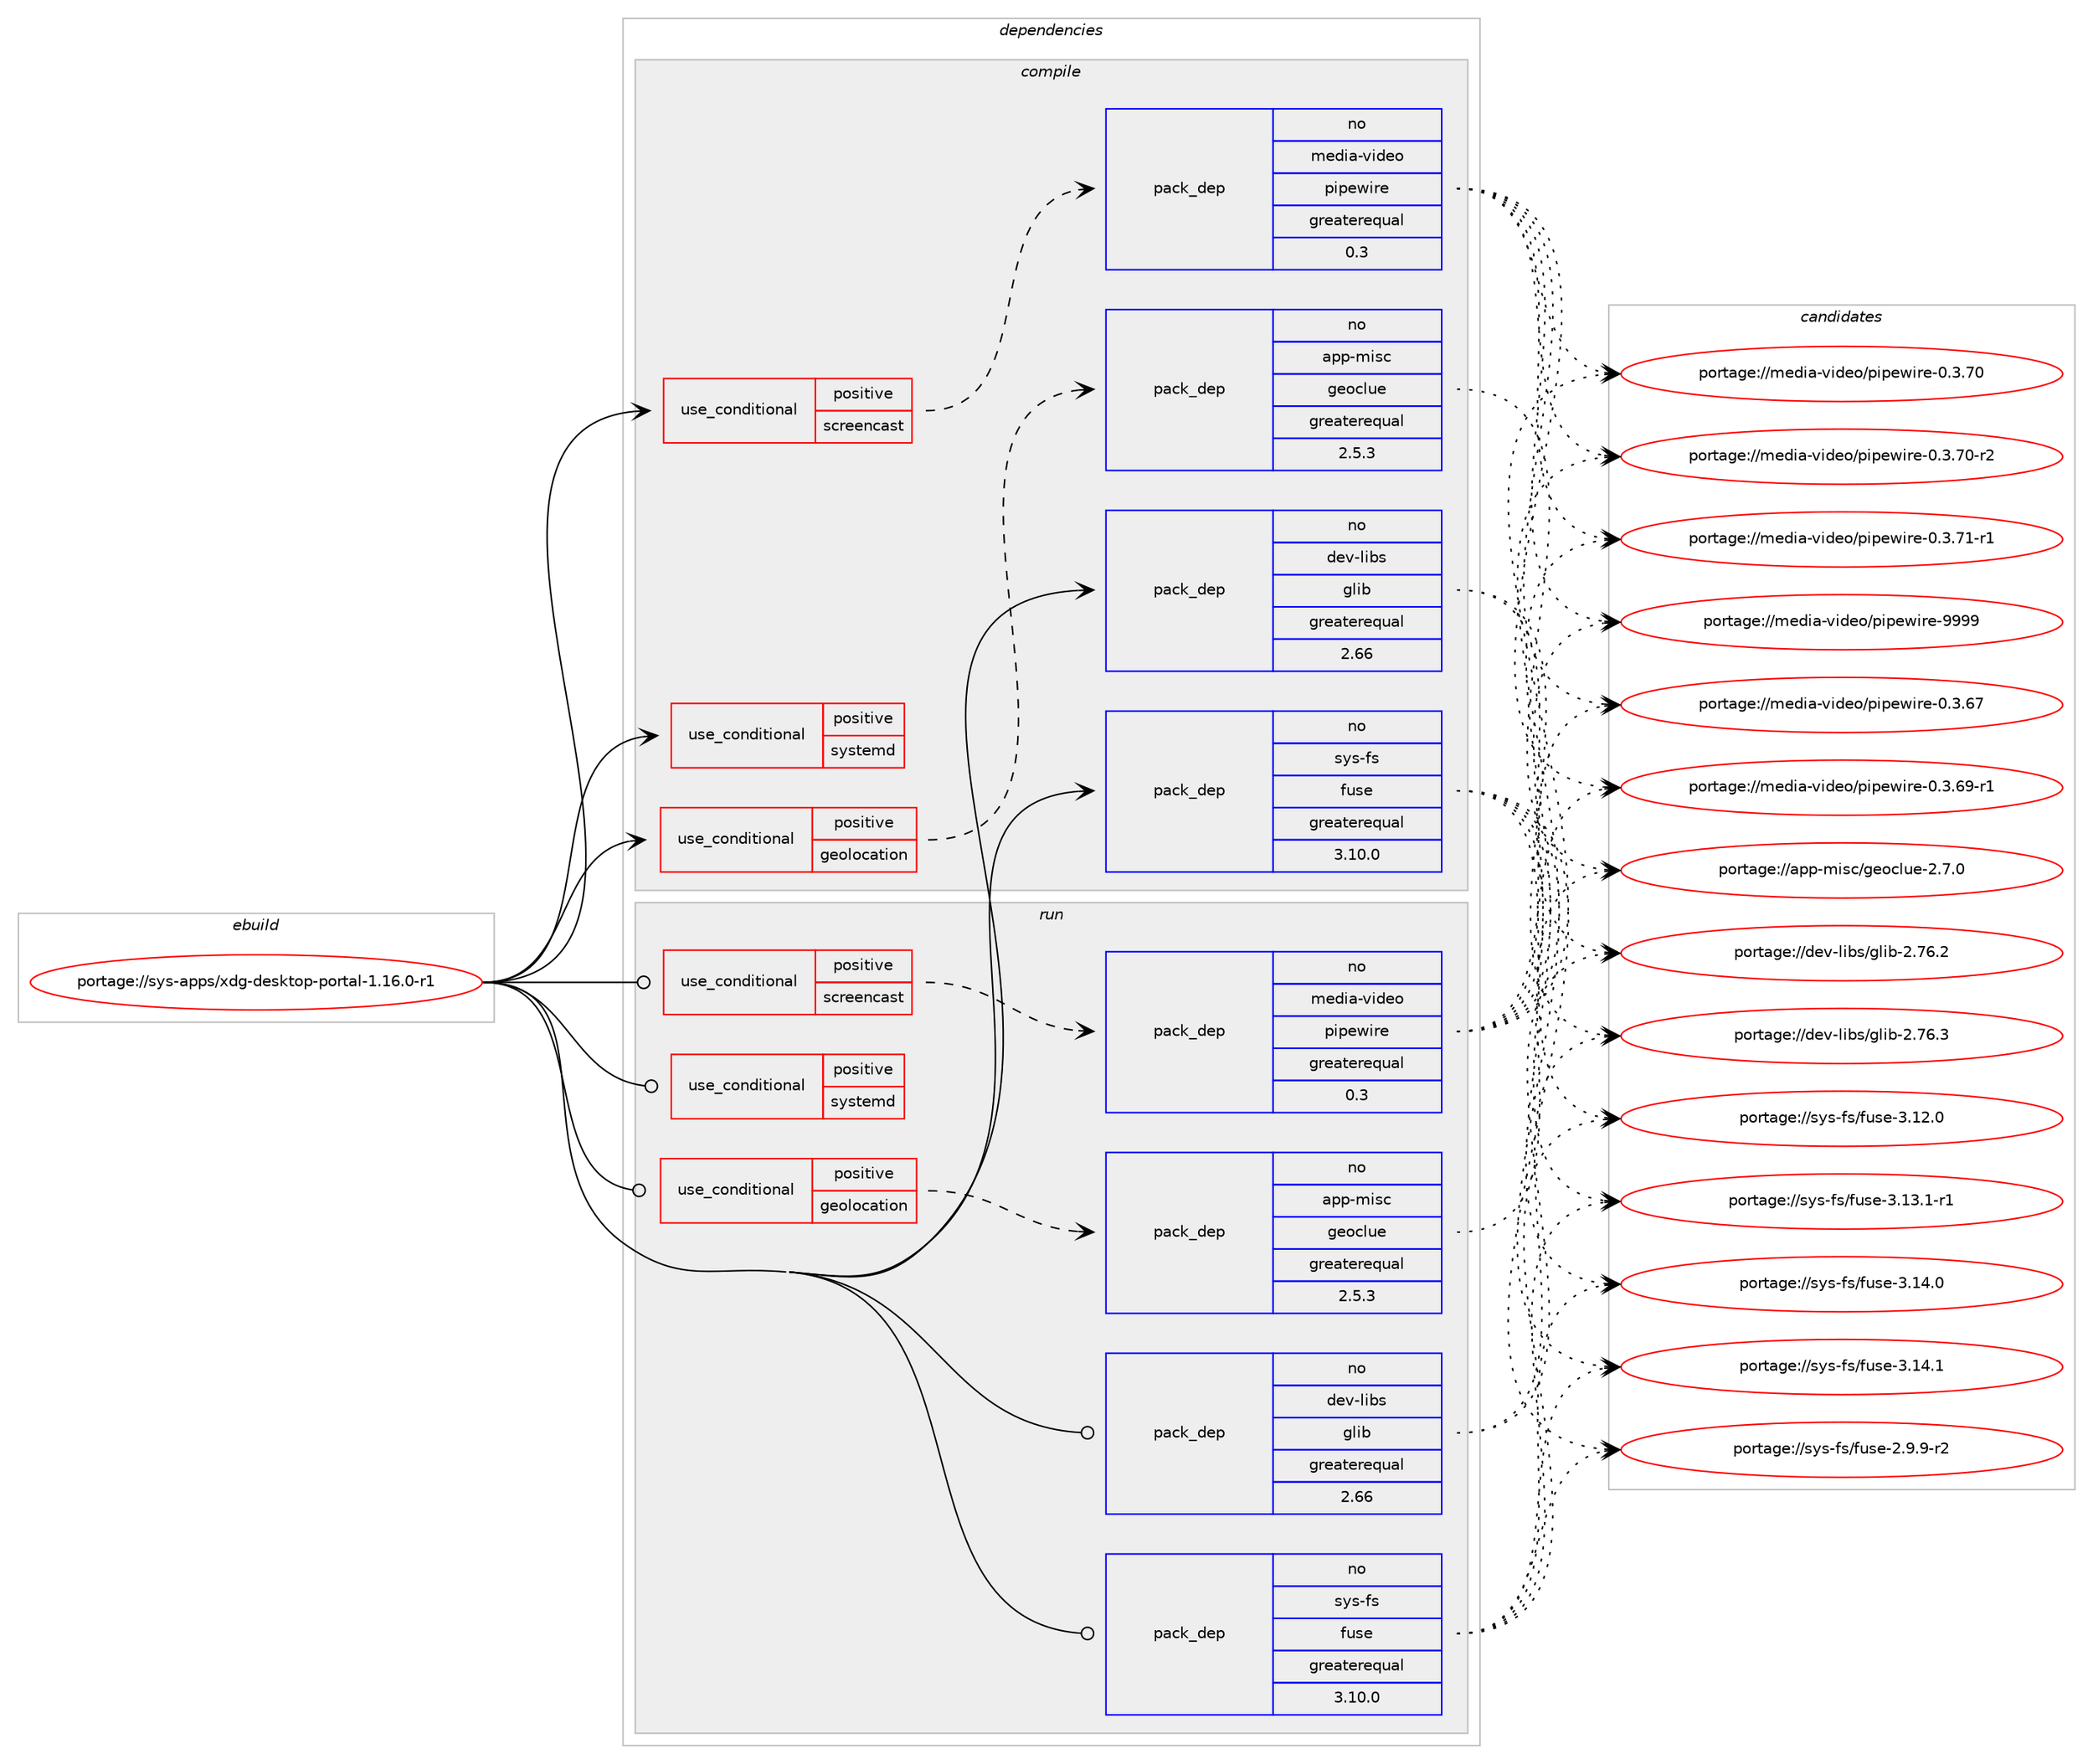 digraph prolog {

# *************
# Graph options
# *************

newrank=true;
concentrate=true;
compound=true;
graph [rankdir=LR,fontname=Helvetica,fontsize=10,ranksep=1.5];#, ranksep=2.5, nodesep=0.2];
edge  [arrowhead=vee];
node  [fontname=Helvetica,fontsize=10];

# **********
# The ebuild
# **********

subgraph cluster_leftcol {
color=gray;
rank=same;
label=<<i>ebuild</i>>;
id [label="portage://sys-apps/xdg-desktop-portal-1.16.0-r1", color=red, width=4, href="../sys-apps/xdg-desktop-portal-1.16.0-r1.svg"];
}

# ****************
# The dependencies
# ****************

subgraph cluster_midcol {
color=gray;
label=<<i>dependencies</i>>;
subgraph cluster_compile {
fillcolor="#eeeeee";
style=filled;
label=<<i>compile</i>>;
subgraph cond2912 {
dependency4175 [label=<<TABLE BORDER="0" CELLBORDER="1" CELLSPACING="0" CELLPADDING="4"><TR><TD ROWSPAN="3" CELLPADDING="10">use_conditional</TD></TR><TR><TD>positive</TD></TR><TR><TD>geolocation</TD></TR></TABLE>>, shape=none, color=red];
subgraph pack1238 {
dependency4176 [label=<<TABLE BORDER="0" CELLBORDER="1" CELLSPACING="0" CELLPADDING="4" WIDTH="220"><TR><TD ROWSPAN="6" CELLPADDING="30">pack_dep</TD></TR><TR><TD WIDTH="110">no</TD></TR><TR><TD>app-misc</TD></TR><TR><TD>geoclue</TD></TR><TR><TD>greaterequal</TD></TR><TR><TD>2.5.3</TD></TR></TABLE>>, shape=none, color=blue];
}
dependency4175:e -> dependency4176:w [weight=20,style="dashed",arrowhead="vee"];
}
id:e -> dependency4175:w [weight=20,style="solid",arrowhead="vee"];
subgraph cond2913 {
dependency4177 [label=<<TABLE BORDER="0" CELLBORDER="1" CELLSPACING="0" CELLPADDING="4"><TR><TD ROWSPAN="3" CELLPADDING="10">use_conditional</TD></TR><TR><TD>positive</TD></TR><TR><TD>screencast</TD></TR></TABLE>>, shape=none, color=red];
subgraph pack1239 {
dependency4178 [label=<<TABLE BORDER="0" CELLBORDER="1" CELLSPACING="0" CELLPADDING="4" WIDTH="220"><TR><TD ROWSPAN="6" CELLPADDING="30">pack_dep</TD></TR><TR><TD WIDTH="110">no</TD></TR><TR><TD>media-video</TD></TR><TR><TD>pipewire</TD></TR><TR><TD>greaterequal</TD></TR><TR><TD>0.3</TD></TR></TABLE>>, shape=none, color=blue];
}
dependency4177:e -> dependency4178:w [weight=20,style="dashed",arrowhead="vee"];
}
id:e -> dependency4177:w [weight=20,style="solid",arrowhead="vee"];
subgraph cond2914 {
dependency4179 [label=<<TABLE BORDER="0" CELLBORDER="1" CELLSPACING="0" CELLPADDING="4"><TR><TD ROWSPAN="3" CELLPADDING="10">use_conditional</TD></TR><TR><TD>positive</TD></TR><TR><TD>systemd</TD></TR></TABLE>>, shape=none, color=red];
# *** BEGIN UNKNOWN DEPENDENCY TYPE (TODO) ***
# dependency4179 -> package_dependency(portage://sys-apps/xdg-desktop-portal-1.16.0-r1,install,no,sys-apps,systemd,none,[,,],[],[])
# *** END UNKNOWN DEPENDENCY TYPE (TODO) ***

}
id:e -> dependency4179:w [weight=20,style="solid",arrowhead="vee"];
subgraph pack1240 {
dependency4180 [label=<<TABLE BORDER="0" CELLBORDER="1" CELLSPACING="0" CELLPADDING="4" WIDTH="220"><TR><TD ROWSPAN="6" CELLPADDING="30">pack_dep</TD></TR><TR><TD WIDTH="110">no</TD></TR><TR><TD>dev-libs</TD></TR><TR><TD>glib</TD></TR><TR><TD>greaterequal</TD></TR><TR><TD>2.66</TD></TR></TABLE>>, shape=none, color=blue];
}
id:e -> dependency4180:w [weight=20,style="solid",arrowhead="vee"];
# *** BEGIN UNKNOWN DEPENDENCY TYPE (TODO) ***
# id -> package_dependency(portage://sys-apps/xdg-desktop-portal-1.16.0-r1,install,no,dev-libs,json-glib,none,[,,],[],[])
# *** END UNKNOWN DEPENDENCY TYPE (TODO) ***

subgraph pack1241 {
dependency4181 [label=<<TABLE BORDER="0" CELLBORDER="1" CELLSPACING="0" CELLPADDING="4" WIDTH="220"><TR><TD ROWSPAN="6" CELLPADDING="30">pack_dep</TD></TR><TR><TD WIDTH="110">no</TD></TR><TR><TD>sys-fs</TD></TR><TR><TD>fuse</TD></TR><TR><TD>greaterequal</TD></TR><TR><TD>3.10.0</TD></TR></TABLE>>, shape=none, color=blue];
}
id:e -> dependency4181:w [weight=20,style="solid",arrowhead="vee"];
# *** BEGIN UNKNOWN DEPENDENCY TYPE (TODO) ***
# id -> package_dependency(portage://sys-apps/xdg-desktop-portal-1.16.0-r1,install,no,x11-libs,gdk-pixbuf,none,[,,],[],[])
# *** END UNKNOWN DEPENDENCY TYPE (TODO) ***

}
subgraph cluster_compileandrun {
fillcolor="#eeeeee";
style=filled;
label=<<i>compile and run</i>>;
}
subgraph cluster_run {
fillcolor="#eeeeee";
style=filled;
label=<<i>run</i>>;
subgraph cond2915 {
dependency4182 [label=<<TABLE BORDER="0" CELLBORDER="1" CELLSPACING="0" CELLPADDING="4"><TR><TD ROWSPAN="3" CELLPADDING="10">use_conditional</TD></TR><TR><TD>positive</TD></TR><TR><TD>geolocation</TD></TR></TABLE>>, shape=none, color=red];
subgraph pack1242 {
dependency4183 [label=<<TABLE BORDER="0" CELLBORDER="1" CELLSPACING="0" CELLPADDING="4" WIDTH="220"><TR><TD ROWSPAN="6" CELLPADDING="30">pack_dep</TD></TR><TR><TD WIDTH="110">no</TD></TR><TR><TD>app-misc</TD></TR><TR><TD>geoclue</TD></TR><TR><TD>greaterequal</TD></TR><TR><TD>2.5.3</TD></TR></TABLE>>, shape=none, color=blue];
}
dependency4182:e -> dependency4183:w [weight=20,style="dashed",arrowhead="vee"];
}
id:e -> dependency4182:w [weight=20,style="solid",arrowhead="odot"];
subgraph cond2916 {
dependency4184 [label=<<TABLE BORDER="0" CELLBORDER="1" CELLSPACING="0" CELLPADDING="4"><TR><TD ROWSPAN="3" CELLPADDING="10">use_conditional</TD></TR><TR><TD>positive</TD></TR><TR><TD>screencast</TD></TR></TABLE>>, shape=none, color=red];
subgraph pack1243 {
dependency4185 [label=<<TABLE BORDER="0" CELLBORDER="1" CELLSPACING="0" CELLPADDING="4" WIDTH="220"><TR><TD ROWSPAN="6" CELLPADDING="30">pack_dep</TD></TR><TR><TD WIDTH="110">no</TD></TR><TR><TD>media-video</TD></TR><TR><TD>pipewire</TD></TR><TR><TD>greaterequal</TD></TR><TR><TD>0.3</TD></TR></TABLE>>, shape=none, color=blue];
}
dependency4184:e -> dependency4185:w [weight=20,style="dashed",arrowhead="vee"];
}
id:e -> dependency4184:w [weight=20,style="solid",arrowhead="odot"];
subgraph cond2917 {
dependency4186 [label=<<TABLE BORDER="0" CELLBORDER="1" CELLSPACING="0" CELLPADDING="4"><TR><TD ROWSPAN="3" CELLPADDING="10">use_conditional</TD></TR><TR><TD>positive</TD></TR><TR><TD>systemd</TD></TR></TABLE>>, shape=none, color=red];
# *** BEGIN UNKNOWN DEPENDENCY TYPE (TODO) ***
# dependency4186 -> package_dependency(portage://sys-apps/xdg-desktop-portal-1.16.0-r1,run,no,sys-apps,systemd,none,[,,],[],[])
# *** END UNKNOWN DEPENDENCY TYPE (TODO) ***

}
id:e -> dependency4186:w [weight=20,style="solid",arrowhead="odot"];
subgraph pack1244 {
dependency4187 [label=<<TABLE BORDER="0" CELLBORDER="1" CELLSPACING="0" CELLPADDING="4" WIDTH="220"><TR><TD ROWSPAN="6" CELLPADDING="30">pack_dep</TD></TR><TR><TD WIDTH="110">no</TD></TR><TR><TD>dev-libs</TD></TR><TR><TD>glib</TD></TR><TR><TD>greaterequal</TD></TR><TR><TD>2.66</TD></TR></TABLE>>, shape=none, color=blue];
}
id:e -> dependency4187:w [weight=20,style="solid",arrowhead="odot"];
# *** BEGIN UNKNOWN DEPENDENCY TYPE (TODO) ***
# id -> package_dependency(portage://sys-apps/xdg-desktop-portal-1.16.0-r1,run,no,dev-libs,json-glib,none,[,,],[],[])
# *** END UNKNOWN DEPENDENCY TYPE (TODO) ***

# *** BEGIN UNKNOWN DEPENDENCY TYPE (TODO) ***
# id -> package_dependency(portage://sys-apps/xdg-desktop-portal-1.16.0-r1,run,no,sys-apps,dbus,none,[,,],[],[])
# *** END UNKNOWN DEPENDENCY TYPE (TODO) ***

subgraph pack1245 {
dependency4188 [label=<<TABLE BORDER="0" CELLBORDER="1" CELLSPACING="0" CELLPADDING="4" WIDTH="220"><TR><TD ROWSPAN="6" CELLPADDING="30">pack_dep</TD></TR><TR><TD WIDTH="110">no</TD></TR><TR><TD>sys-fs</TD></TR><TR><TD>fuse</TD></TR><TR><TD>greaterequal</TD></TR><TR><TD>3.10.0</TD></TR></TABLE>>, shape=none, color=blue];
}
id:e -> dependency4188:w [weight=20,style="solid",arrowhead="odot"];
# *** BEGIN UNKNOWN DEPENDENCY TYPE (TODO) ***
# id -> package_dependency(portage://sys-apps/xdg-desktop-portal-1.16.0-r1,run,no,x11-libs,gdk-pixbuf,none,[,,],[],[])
# *** END UNKNOWN DEPENDENCY TYPE (TODO) ***

}
}

# **************
# The candidates
# **************

subgraph cluster_choices {
rank=same;
color=gray;
label=<<i>candidates</i>>;

subgraph choice1238 {
color=black;
nodesep=1;
choice9711211245109105115994710310111199108117101455046554648 [label="portage://app-misc/geoclue-2.7.0", color=red, width=4,href="../app-misc/geoclue-2.7.0.svg"];
dependency4176:e -> choice9711211245109105115994710310111199108117101455046554648:w [style=dotted,weight="100"];
}
subgraph choice1239 {
color=black;
nodesep=1;
choice10910110010597451181051001011114711210511210111910511410145484651465455 [label="portage://media-video/pipewire-0.3.67", color=red, width=4,href="../media-video/pipewire-0.3.67.svg"];
choice109101100105974511810510010111147112105112101119105114101454846514654574511449 [label="portage://media-video/pipewire-0.3.69-r1", color=red, width=4,href="../media-video/pipewire-0.3.69-r1.svg"];
choice10910110010597451181051001011114711210511210111910511410145484651465548 [label="portage://media-video/pipewire-0.3.70", color=red, width=4,href="../media-video/pipewire-0.3.70.svg"];
choice109101100105974511810510010111147112105112101119105114101454846514655484511450 [label="portage://media-video/pipewire-0.3.70-r2", color=red, width=4,href="../media-video/pipewire-0.3.70-r2.svg"];
choice109101100105974511810510010111147112105112101119105114101454846514655494511449 [label="portage://media-video/pipewire-0.3.71-r1", color=red, width=4,href="../media-video/pipewire-0.3.71-r1.svg"];
choice1091011001059745118105100101111471121051121011191051141014557575757 [label="portage://media-video/pipewire-9999", color=red, width=4,href="../media-video/pipewire-9999.svg"];
dependency4178:e -> choice10910110010597451181051001011114711210511210111910511410145484651465455:w [style=dotted,weight="100"];
dependency4178:e -> choice109101100105974511810510010111147112105112101119105114101454846514654574511449:w [style=dotted,weight="100"];
dependency4178:e -> choice10910110010597451181051001011114711210511210111910511410145484651465548:w [style=dotted,weight="100"];
dependency4178:e -> choice109101100105974511810510010111147112105112101119105114101454846514655484511450:w [style=dotted,weight="100"];
dependency4178:e -> choice109101100105974511810510010111147112105112101119105114101454846514655494511449:w [style=dotted,weight="100"];
dependency4178:e -> choice1091011001059745118105100101111471121051121011191051141014557575757:w [style=dotted,weight="100"];
}
subgraph choice1240 {
color=black;
nodesep=1;
choice1001011184510810598115471031081059845504655544650 [label="portage://dev-libs/glib-2.76.2", color=red, width=4,href="../dev-libs/glib-2.76.2.svg"];
choice1001011184510810598115471031081059845504655544651 [label="portage://dev-libs/glib-2.76.3", color=red, width=4,href="../dev-libs/glib-2.76.3.svg"];
dependency4180:e -> choice1001011184510810598115471031081059845504655544650:w [style=dotted,weight="100"];
dependency4180:e -> choice1001011184510810598115471031081059845504655544651:w [style=dotted,weight="100"];
}
subgraph choice1241 {
color=black;
nodesep=1;
choice11512111545102115471021171151014550465746574511450 [label="portage://sys-fs/fuse-2.9.9-r2", color=red, width=4,href="../sys-fs/fuse-2.9.9-r2.svg"];
choice115121115451021154710211711510145514649504648 [label="portage://sys-fs/fuse-3.12.0", color=red, width=4,href="../sys-fs/fuse-3.12.0.svg"];
choice1151211154510211547102117115101455146495146494511449 [label="portage://sys-fs/fuse-3.13.1-r1", color=red, width=4,href="../sys-fs/fuse-3.13.1-r1.svg"];
choice115121115451021154710211711510145514649524648 [label="portage://sys-fs/fuse-3.14.0", color=red, width=4,href="../sys-fs/fuse-3.14.0.svg"];
choice115121115451021154710211711510145514649524649 [label="portage://sys-fs/fuse-3.14.1", color=red, width=4,href="../sys-fs/fuse-3.14.1.svg"];
dependency4181:e -> choice11512111545102115471021171151014550465746574511450:w [style=dotted,weight="100"];
dependency4181:e -> choice115121115451021154710211711510145514649504648:w [style=dotted,weight="100"];
dependency4181:e -> choice1151211154510211547102117115101455146495146494511449:w [style=dotted,weight="100"];
dependency4181:e -> choice115121115451021154710211711510145514649524648:w [style=dotted,weight="100"];
dependency4181:e -> choice115121115451021154710211711510145514649524649:w [style=dotted,weight="100"];
}
subgraph choice1242 {
color=black;
nodesep=1;
choice9711211245109105115994710310111199108117101455046554648 [label="portage://app-misc/geoclue-2.7.0", color=red, width=4,href="../app-misc/geoclue-2.7.0.svg"];
dependency4183:e -> choice9711211245109105115994710310111199108117101455046554648:w [style=dotted,weight="100"];
}
subgraph choice1243 {
color=black;
nodesep=1;
choice10910110010597451181051001011114711210511210111910511410145484651465455 [label="portage://media-video/pipewire-0.3.67", color=red, width=4,href="../media-video/pipewire-0.3.67.svg"];
choice109101100105974511810510010111147112105112101119105114101454846514654574511449 [label="portage://media-video/pipewire-0.3.69-r1", color=red, width=4,href="../media-video/pipewire-0.3.69-r1.svg"];
choice10910110010597451181051001011114711210511210111910511410145484651465548 [label="portage://media-video/pipewire-0.3.70", color=red, width=4,href="../media-video/pipewire-0.3.70.svg"];
choice109101100105974511810510010111147112105112101119105114101454846514655484511450 [label="portage://media-video/pipewire-0.3.70-r2", color=red, width=4,href="../media-video/pipewire-0.3.70-r2.svg"];
choice109101100105974511810510010111147112105112101119105114101454846514655494511449 [label="portage://media-video/pipewire-0.3.71-r1", color=red, width=4,href="../media-video/pipewire-0.3.71-r1.svg"];
choice1091011001059745118105100101111471121051121011191051141014557575757 [label="portage://media-video/pipewire-9999", color=red, width=4,href="../media-video/pipewire-9999.svg"];
dependency4185:e -> choice10910110010597451181051001011114711210511210111910511410145484651465455:w [style=dotted,weight="100"];
dependency4185:e -> choice109101100105974511810510010111147112105112101119105114101454846514654574511449:w [style=dotted,weight="100"];
dependency4185:e -> choice10910110010597451181051001011114711210511210111910511410145484651465548:w [style=dotted,weight="100"];
dependency4185:e -> choice109101100105974511810510010111147112105112101119105114101454846514655484511450:w [style=dotted,weight="100"];
dependency4185:e -> choice109101100105974511810510010111147112105112101119105114101454846514655494511449:w [style=dotted,weight="100"];
dependency4185:e -> choice1091011001059745118105100101111471121051121011191051141014557575757:w [style=dotted,weight="100"];
}
subgraph choice1244 {
color=black;
nodesep=1;
choice1001011184510810598115471031081059845504655544650 [label="portage://dev-libs/glib-2.76.2", color=red, width=4,href="../dev-libs/glib-2.76.2.svg"];
choice1001011184510810598115471031081059845504655544651 [label="portage://dev-libs/glib-2.76.3", color=red, width=4,href="../dev-libs/glib-2.76.3.svg"];
dependency4187:e -> choice1001011184510810598115471031081059845504655544650:w [style=dotted,weight="100"];
dependency4187:e -> choice1001011184510810598115471031081059845504655544651:w [style=dotted,weight="100"];
}
subgraph choice1245 {
color=black;
nodesep=1;
choice11512111545102115471021171151014550465746574511450 [label="portage://sys-fs/fuse-2.9.9-r2", color=red, width=4,href="../sys-fs/fuse-2.9.9-r2.svg"];
choice115121115451021154710211711510145514649504648 [label="portage://sys-fs/fuse-3.12.0", color=red, width=4,href="../sys-fs/fuse-3.12.0.svg"];
choice1151211154510211547102117115101455146495146494511449 [label="portage://sys-fs/fuse-3.13.1-r1", color=red, width=4,href="../sys-fs/fuse-3.13.1-r1.svg"];
choice115121115451021154710211711510145514649524648 [label="portage://sys-fs/fuse-3.14.0", color=red, width=4,href="../sys-fs/fuse-3.14.0.svg"];
choice115121115451021154710211711510145514649524649 [label="portage://sys-fs/fuse-3.14.1", color=red, width=4,href="../sys-fs/fuse-3.14.1.svg"];
dependency4188:e -> choice11512111545102115471021171151014550465746574511450:w [style=dotted,weight="100"];
dependency4188:e -> choice115121115451021154710211711510145514649504648:w [style=dotted,weight="100"];
dependency4188:e -> choice1151211154510211547102117115101455146495146494511449:w [style=dotted,weight="100"];
dependency4188:e -> choice115121115451021154710211711510145514649524648:w [style=dotted,weight="100"];
dependency4188:e -> choice115121115451021154710211711510145514649524649:w [style=dotted,weight="100"];
}
}

}
